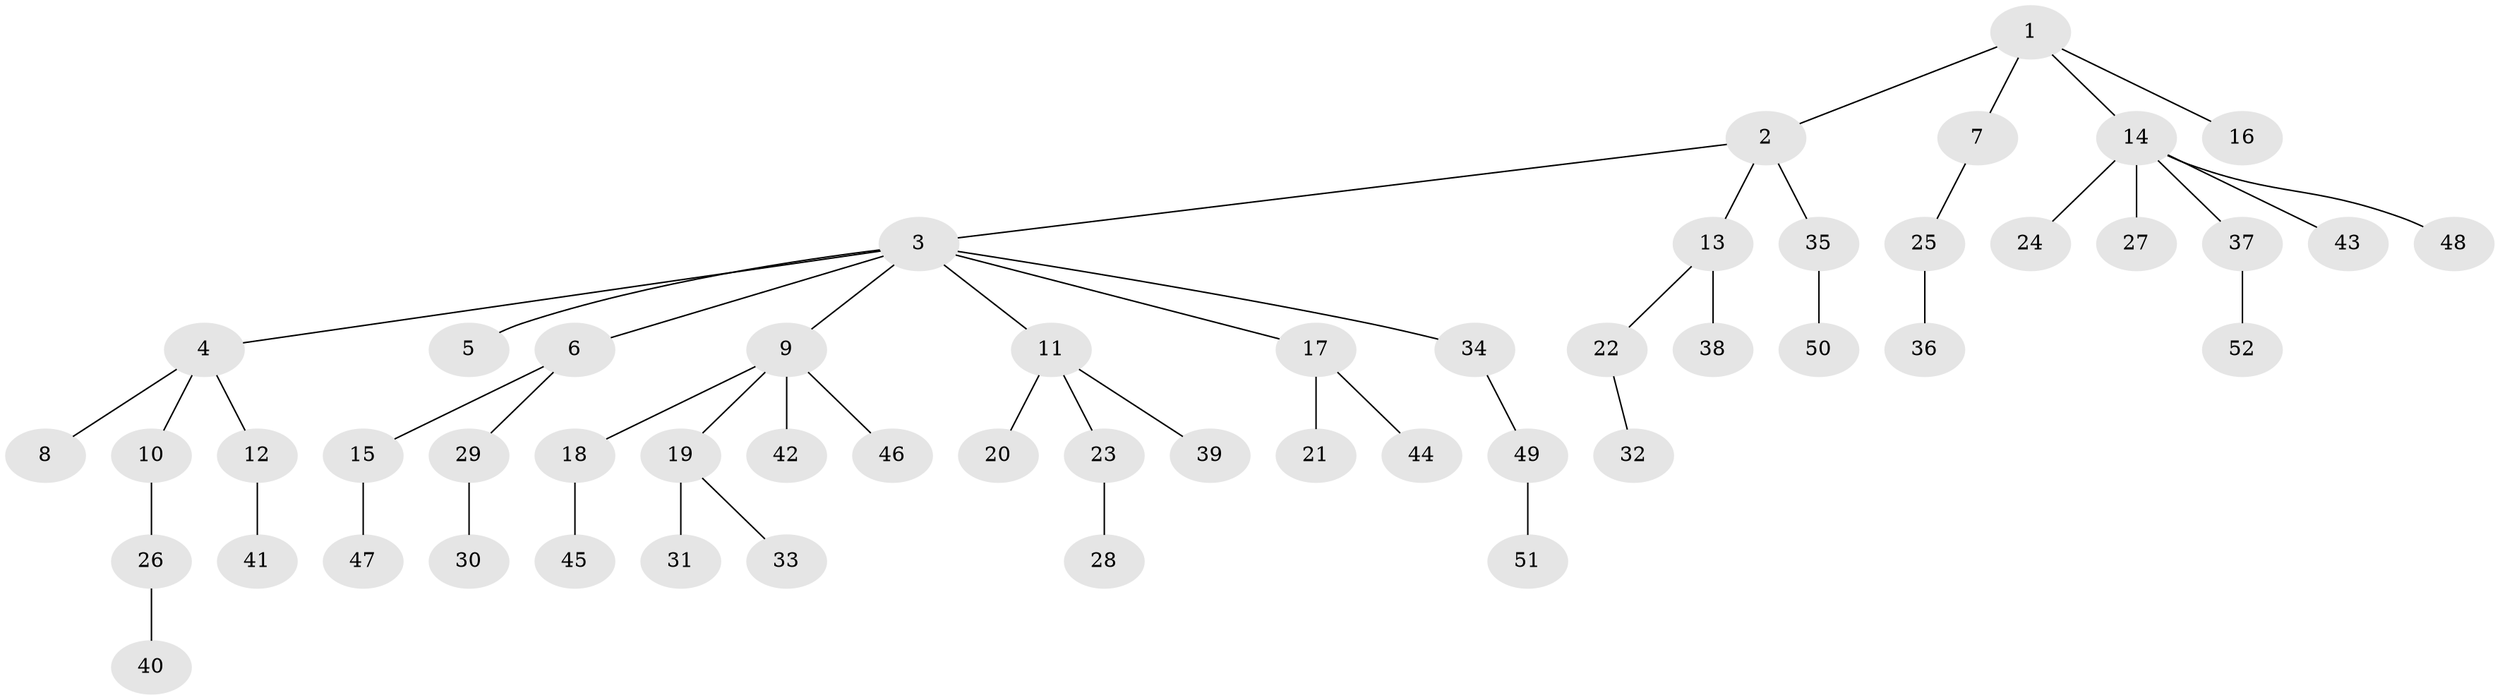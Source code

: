 // Generated by graph-tools (version 1.1) at 2025/50/03/09/25 03:50:17]
// undirected, 52 vertices, 51 edges
graph export_dot {
graph [start="1"]
  node [color=gray90,style=filled];
  1;
  2;
  3;
  4;
  5;
  6;
  7;
  8;
  9;
  10;
  11;
  12;
  13;
  14;
  15;
  16;
  17;
  18;
  19;
  20;
  21;
  22;
  23;
  24;
  25;
  26;
  27;
  28;
  29;
  30;
  31;
  32;
  33;
  34;
  35;
  36;
  37;
  38;
  39;
  40;
  41;
  42;
  43;
  44;
  45;
  46;
  47;
  48;
  49;
  50;
  51;
  52;
  1 -- 2;
  1 -- 7;
  1 -- 14;
  1 -- 16;
  2 -- 3;
  2 -- 13;
  2 -- 35;
  3 -- 4;
  3 -- 5;
  3 -- 6;
  3 -- 9;
  3 -- 11;
  3 -- 17;
  3 -- 34;
  4 -- 8;
  4 -- 10;
  4 -- 12;
  6 -- 15;
  6 -- 29;
  7 -- 25;
  9 -- 18;
  9 -- 19;
  9 -- 42;
  9 -- 46;
  10 -- 26;
  11 -- 20;
  11 -- 23;
  11 -- 39;
  12 -- 41;
  13 -- 22;
  13 -- 38;
  14 -- 24;
  14 -- 27;
  14 -- 37;
  14 -- 43;
  14 -- 48;
  15 -- 47;
  17 -- 21;
  17 -- 44;
  18 -- 45;
  19 -- 31;
  19 -- 33;
  22 -- 32;
  23 -- 28;
  25 -- 36;
  26 -- 40;
  29 -- 30;
  34 -- 49;
  35 -- 50;
  37 -- 52;
  49 -- 51;
}
